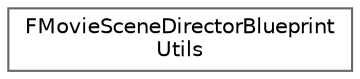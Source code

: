 digraph "Graphical Class Hierarchy"
{
 // INTERACTIVE_SVG=YES
 // LATEX_PDF_SIZE
  bgcolor="transparent";
  edge [fontname=Helvetica,fontsize=10,labelfontname=Helvetica,labelfontsize=10];
  node [fontname=Helvetica,fontsize=10,shape=box,height=0.2,width=0.4];
  rankdir="LR";
  Node0 [id="Node000000",label="FMovieSceneDirectorBlueprint\lUtils",height=0.2,width=0.4,color="grey40", fillcolor="white", style="filled",URL="$d7/d37/structFMovieSceneDirectorBlueprintUtils.html",tooltip="Static utility library for dealing with movie-scene blueprint endpoints at edit/cook-time."];
}
